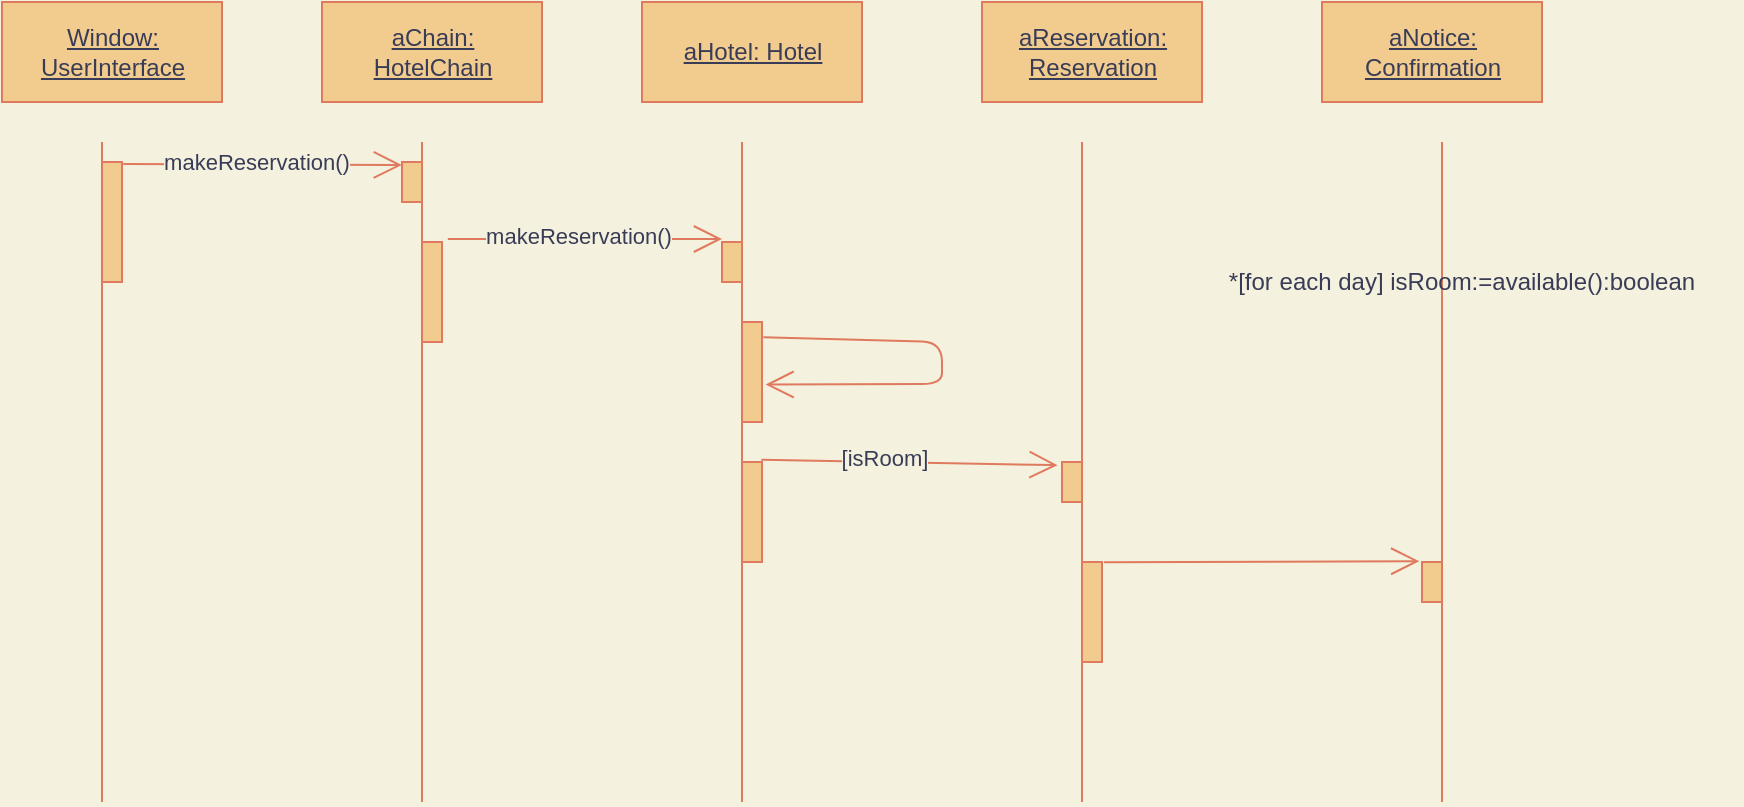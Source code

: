 <mxfile version="14.4.0" type="device"><diagram name="Page-1" id="9361dd3d-8414-5efd-6122-117bd74ce7a7"><mxGraphModel dx="2238" dy="1388" grid="1" gridSize="10" guides="1" tooltips="1" connect="1" arrows="1" fold="1" page="0" pageScale="1.5" pageWidth="826" pageHeight="1169" background="#F4F1DE" math="0" shadow="0"><root><mxCell id="0"/><mxCell id="1" parent="0"/><mxCell id="tDN7Z22pFmJ71w16z037-96" value="" style="endArrow=none;html=1;labelBackgroundColor=#F4F1DE;strokeColor=#E07A5F;fontColor=#393C56;" edge="1" parent="1" source="tDN7Z22pFmJ71w16z037-89"><mxGeometry width="50" height="50" relative="1" as="geometry"><mxPoint x="-970" y="-230" as="sourcePoint"/><mxPoint x="-970" y="-560" as="targetPoint"/></mxGeometry></mxCell><mxCell id="tDN7Z22pFmJ71w16z037-98" value="" style="endArrow=none;html=1;labelBackgroundColor=#F4F1DE;strokeColor=#E07A5F;fontColor=#393C56;" edge="1" parent="1" source="tDN7Z22pFmJ71w16z037-104"><mxGeometry width="50" height="50" relative="1" as="geometry"><mxPoint x="-810.0" y="-230.0" as="sourcePoint"/><mxPoint x="-810.0" y="-560" as="targetPoint"/></mxGeometry></mxCell><mxCell id="tDN7Z22pFmJ71w16z037-99" value="" style="endArrow=none;html=1;labelBackgroundColor=#F4F1DE;strokeColor=#E07A5F;fontColor=#393C56;" edge="1" parent="1" source="tDN7Z22pFmJ71w16z037-106"><mxGeometry width="50" height="50" relative="1" as="geometry"><mxPoint x="-650.0" y="-230.0" as="sourcePoint"/><mxPoint x="-650.0" y="-560" as="targetPoint"/></mxGeometry></mxCell><mxCell id="tDN7Z22pFmJ71w16z037-100" value="" style="endArrow=none;html=1;labelBackgroundColor=#F4F1DE;strokeColor=#E07A5F;fontColor=#393C56;" edge="1" parent="1" source="tDN7Z22pFmJ71w16z037-110"><mxGeometry width="50" height="50" relative="1" as="geometry"><mxPoint x="-480.0" y="-230.0" as="sourcePoint"/><mxPoint x="-480.0" y="-560" as="targetPoint"/></mxGeometry></mxCell><mxCell id="tDN7Z22pFmJ71w16z037-101" value="" style="endArrow=none;html=1;labelBackgroundColor=#F4F1DE;strokeColor=#E07A5F;fontColor=#393C56;" edge="1" parent="1"><mxGeometry width="50" height="50" relative="1" as="geometry"><mxPoint x="-300.0" y="-230.0" as="sourcePoint"/><mxPoint x="-300.0" y="-560" as="targetPoint"/></mxGeometry></mxCell><mxCell id="tDN7Z22pFmJ71w16z037-89" value="" style="html=1;points=[];perimeter=orthogonalPerimeter;fillColor=#F2CC8F;strokeColor=#E07A5F;fontColor=#393C56;" vertex="1" parent="1"><mxGeometry x="-970" y="-550" width="10" height="60" as="geometry"/></mxCell><mxCell id="tDN7Z22pFmJ71w16z037-102" value="" style="endArrow=none;html=1;labelBackgroundColor=#F4F1DE;strokeColor=#E07A5F;fontColor=#393C56;" edge="1" parent="1" target="tDN7Z22pFmJ71w16z037-89"><mxGeometry width="50" height="50" relative="1" as="geometry"><mxPoint x="-970.0" y="-230.0" as="sourcePoint"/><mxPoint x="-970.0" y="-560" as="targetPoint"/></mxGeometry></mxCell><mxCell id="tDN7Z22pFmJ71w16z037-103" value="" style="html=1;points=[];perimeter=orthogonalPerimeter;fillColor=#F2CC8F;strokeColor=#E07A5F;fontColor=#393C56;" vertex="1" parent="1"><mxGeometry x="-820" y="-550" width="10" height="20" as="geometry"/></mxCell><mxCell id="tDN7Z22pFmJ71w16z037-104" value="" style="html=1;points=[];perimeter=orthogonalPerimeter;fillColor=#F2CC8F;strokeColor=#E07A5F;fontColor=#393C56;" vertex="1" parent="1"><mxGeometry x="-810" y="-510" width="10" height="50" as="geometry"/></mxCell><mxCell id="tDN7Z22pFmJ71w16z037-105" value="" style="endArrow=none;html=1;labelBackgroundColor=#F4F1DE;strokeColor=#E07A5F;fontColor=#393C56;" edge="1" parent="1" target="tDN7Z22pFmJ71w16z037-104"><mxGeometry width="50" height="50" relative="1" as="geometry"><mxPoint x="-810" y="-230.0" as="sourcePoint"/><mxPoint x="-810" y="-560" as="targetPoint"/></mxGeometry></mxCell><mxCell id="tDN7Z22pFmJ71w16z037-108" value="" style="html=1;points=[];perimeter=orthogonalPerimeter;fillColor=#F2CC8F;strokeColor=#E07A5F;fontColor=#393C56;" vertex="1" parent="1"><mxGeometry x="-650" y="-470" width="10" height="50" as="geometry"/></mxCell><mxCell id="tDN7Z22pFmJ71w16z037-109" value="" style="html=1;points=[];perimeter=orthogonalPerimeter;fillColor=#F2CC8F;strokeColor=#E07A5F;fontColor=#393C56;" vertex="1" parent="1"><mxGeometry x="-650" y="-400" width="10" height="50" as="geometry"/></mxCell><mxCell id="tDN7Z22pFmJ71w16z037-110" value="" style="html=1;points=[];perimeter=orthogonalPerimeter;fillColor=#F2CC8F;strokeColor=#E07A5F;fontColor=#393C56;" vertex="1" parent="1"><mxGeometry x="-490" y="-400" width="10" height="20" as="geometry"/></mxCell><mxCell id="tDN7Z22pFmJ71w16z037-111" value="" style="endArrow=none;html=1;labelBackgroundColor=#F4F1DE;strokeColor=#E07A5F;fontColor=#393C56;" edge="1" parent="1" target="tDN7Z22pFmJ71w16z037-110"><mxGeometry width="50" height="50" relative="1" as="geometry"><mxPoint x="-480" y="-230.0" as="sourcePoint"/><mxPoint x="-480" y="-560" as="targetPoint"/></mxGeometry></mxCell><mxCell id="tDN7Z22pFmJ71w16z037-112" value="" style="html=1;points=[];perimeter=orthogonalPerimeter;fillColor=#F2CC8F;strokeColor=#E07A5F;fontColor=#393C56;" vertex="1" parent="1"><mxGeometry x="-480" y="-350" width="10" height="50" as="geometry"/></mxCell><mxCell id="tDN7Z22pFmJ71w16z037-113" value="" style="html=1;points=[];perimeter=orthogonalPerimeter;fillColor=#F2CC8F;strokeColor=#E07A5F;fontColor=#393C56;" vertex="1" parent="1"><mxGeometry x="-310" y="-350" width="10" height="20" as="geometry"/></mxCell><mxCell id="tDN7Z22pFmJ71w16z037-114" value="" style="endArrow=open;endFill=1;endSize=12;html=1;entryX=-0.007;entryY=0.076;entryDx=0;entryDy=0;entryPerimeter=0;exitX=1.062;exitY=0.016;exitDx=0;exitDy=0;exitPerimeter=0;labelBackgroundColor=#F4F1DE;strokeColor=#E07A5F;fontColor=#393C56;" edge="1" parent="1" source="tDN7Z22pFmJ71w16z037-89" target="tDN7Z22pFmJ71w16z037-103"><mxGeometry width="160" relative="1" as="geometry"><mxPoint x="-960" y="-550" as="sourcePoint"/><mxPoint x="-850" y="-550" as="targetPoint"/></mxGeometry></mxCell><mxCell id="tDN7Z22pFmJ71w16z037-115" value="makeReservation()" style="edgeLabel;html=1;align=center;verticalAlign=middle;resizable=0;points=[];labelBackgroundColor=#F4F1DE;fontColor=#393C56;" vertex="1" connectable="0" parent="tDN7Z22pFmJ71w16z037-114"><mxGeometry x="0.325" y="1" relative="1" as="geometry"><mxPoint x="-26.14" y="-0.33" as="offset"/></mxGeometry></mxCell><mxCell id="tDN7Z22pFmJ71w16z037-116" value="" style="endArrow=open;endFill=1;endSize=12;html=1;entryX=0;entryY=-0.075;entryDx=0;entryDy=0;entryPerimeter=0;exitX=1.29;exitY=-0.03;exitDx=0;exitDy=0;exitPerimeter=0;labelBackgroundColor=#F4F1DE;strokeColor=#E07A5F;fontColor=#393C56;" edge="1" parent="1" source="tDN7Z22pFmJ71w16z037-104" target="tDN7Z22pFmJ71w16z037-106"><mxGeometry width="160" relative="1" as="geometry"><mxPoint x="-800.0" y="-520.34" as="sourcePoint"/><mxPoint x="-670.69" y="-519.78" as="targetPoint"/></mxGeometry></mxCell><mxCell id="tDN7Z22pFmJ71w16z037-117" value="makeReservation()" style="edgeLabel;html=1;align=center;verticalAlign=middle;resizable=0;points=[];labelBackgroundColor=#F4F1DE;fontColor=#393C56;" vertex="1" connectable="0" parent="tDN7Z22pFmJ71w16z037-116"><mxGeometry x="0.325" y="1" relative="1" as="geometry"><mxPoint x="-26.14" y="-0.33" as="offset"/></mxGeometry></mxCell><mxCell id="tDN7Z22pFmJ71w16z037-106" value="" style="html=1;points=[];perimeter=orthogonalPerimeter;fillColor=#F2CC8F;strokeColor=#E07A5F;fontColor=#393C56;" vertex="1" parent="1"><mxGeometry x="-660" y="-510" width="10" height="20" as="geometry"/></mxCell><mxCell id="tDN7Z22pFmJ71w16z037-118" value="" style="endArrow=none;html=1;labelBackgroundColor=#F4F1DE;strokeColor=#E07A5F;fontColor=#393C56;" edge="1" parent="1" target="tDN7Z22pFmJ71w16z037-106"><mxGeometry width="50" height="50" relative="1" as="geometry"><mxPoint x="-650" y="-230.0" as="sourcePoint"/><mxPoint x="-650" y="-560" as="targetPoint"/></mxGeometry></mxCell><mxCell id="tDN7Z22pFmJ71w16z037-119" value="" style="endArrow=open;endFill=1;endSize=12;html=1;exitX=1.069;exitY=0.152;exitDx=0;exitDy=0;exitPerimeter=0;entryX=1.179;entryY=0.626;entryDx=0;entryDy=0;entryPerimeter=0;labelBackgroundColor=#F4F1DE;strokeColor=#E07A5F;fontColor=#393C56;" edge="1" parent="1" source="tDN7Z22pFmJ71w16z037-108" target="tDN7Z22pFmJ71w16z037-108"><mxGeometry width="160" relative="1" as="geometry"><mxPoint x="-615" y="-460" as="sourcePoint"/><mxPoint x="-600" y="-410" as="targetPoint"/><Array as="points"><mxPoint x="-550" y="-460"/><mxPoint x="-550" y="-439"/></Array></mxGeometry></mxCell><mxCell id="tDN7Z22pFmJ71w16z037-120" value="" style="endArrow=open;endFill=1;endSize=12;html=1;exitX=0.959;exitY=-0.023;exitDx=0;exitDy=0;exitPerimeter=0;entryX=-0.221;entryY=0.079;entryDx=0;entryDy=0;entryPerimeter=0;labelBackgroundColor=#F4F1DE;strokeColor=#E07A5F;fontColor=#393C56;" edge="1" parent="1" source="tDN7Z22pFmJ71w16z037-109" target="tDN7Z22pFmJ71w16z037-110"><mxGeometry width="160" relative="1" as="geometry"><mxPoint x="-620" y="-380" as="sourcePoint"/><mxPoint x="-460" y="-380" as="targetPoint"/></mxGeometry></mxCell><mxCell id="tDN7Z22pFmJ71w16z037-121" value="[isRoom]" style="edgeLabel;html=1;align=center;verticalAlign=middle;resizable=0;points=[];labelBackgroundColor=#F4F1DE;fontColor=#393C56;" vertex="1" connectable="0" parent="tDN7Z22pFmJ71w16z037-120"><mxGeometry x="-0.167" y="2" relative="1" as="geometry"><mxPoint as="offset"/></mxGeometry></mxCell><mxCell id="tDN7Z22pFmJ71w16z037-122" value="" style="endArrow=open;endFill=1;endSize=12;html=1;exitX=1.097;exitY=0.003;exitDx=0;exitDy=0;exitPerimeter=0;entryX=-0.138;entryY=-0.021;entryDx=0;entryDy=0;entryPerimeter=0;labelBackgroundColor=#F4F1DE;strokeColor=#E07A5F;fontColor=#393C56;" edge="1" parent="1" source="tDN7Z22pFmJ71w16z037-112" target="tDN7Z22pFmJ71w16z037-113"><mxGeometry width="160" relative="1" as="geometry"><mxPoint x="-450" y="-360" as="sourcePoint"/><mxPoint x="-290" y="-360" as="targetPoint"/></mxGeometry></mxCell><mxCell id="tDN7Z22pFmJ71w16z037-123" value="&lt;u&gt;Window:&lt;br&gt;UserInterface&lt;/u&gt;" style="html=1;fillColor=#F2CC8F;strokeColor=#E07A5F;fontColor=#393C56;" vertex="1" parent="1"><mxGeometry x="-1020" y="-630" width="110" height="50" as="geometry"/></mxCell><mxCell id="tDN7Z22pFmJ71w16z037-151" value="&lt;u&gt;aChain:&lt;br&gt;HotelChain&lt;br&gt;&lt;/u&gt;" style="html=1;fillColor=#F2CC8F;strokeColor=#E07A5F;fontColor=#393C56;" vertex="1" parent="1"><mxGeometry x="-860" y="-630" width="110" height="50" as="geometry"/></mxCell><mxCell id="tDN7Z22pFmJ71w16z037-152" value="&lt;u&gt;aHotel: Hotel&lt;/u&gt;" style="html=1;fillColor=#F2CC8F;strokeColor=#E07A5F;fontColor=#393C56;" vertex="1" parent="1"><mxGeometry x="-700" y="-630" width="110" height="50" as="geometry"/></mxCell><mxCell id="tDN7Z22pFmJ71w16z037-153" value="&lt;u&gt;aReservation:&lt;br&gt;Reservation&lt;br&gt;&lt;/u&gt;" style="html=1;fillColor=#F2CC8F;strokeColor=#E07A5F;fontColor=#393C56;" vertex="1" parent="1"><mxGeometry x="-530" y="-630" width="110" height="50" as="geometry"/></mxCell><mxCell id="tDN7Z22pFmJ71w16z037-154" value="&lt;u&gt;aNotice:&lt;br&gt;Confirmation&lt;br&gt;&lt;/u&gt;" style="html=1;fillColor=#F2CC8F;strokeColor=#E07A5F;fontColor=#393C56;" vertex="1" parent="1"><mxGeometry x="-360" y="-630" width="110" height="50" as="geometry"/></mxCell><mxCell id="tDN7Z22pFmJ71w16z037-156" value="*[for each day] isRoom:=available():boolean" style="text;html=1;strokeColor=none;fillColor=none;align=center;verticalAlign=middle;whiteSpace=wrap;rounded=0;fontColor=#393C56;" vertex="1" parent="1"><mxGeometry x="-430" y="-500" width="280" height="20" as="geometry"/></mxCell></root></mxGraphModel></diagram></mxfile>
